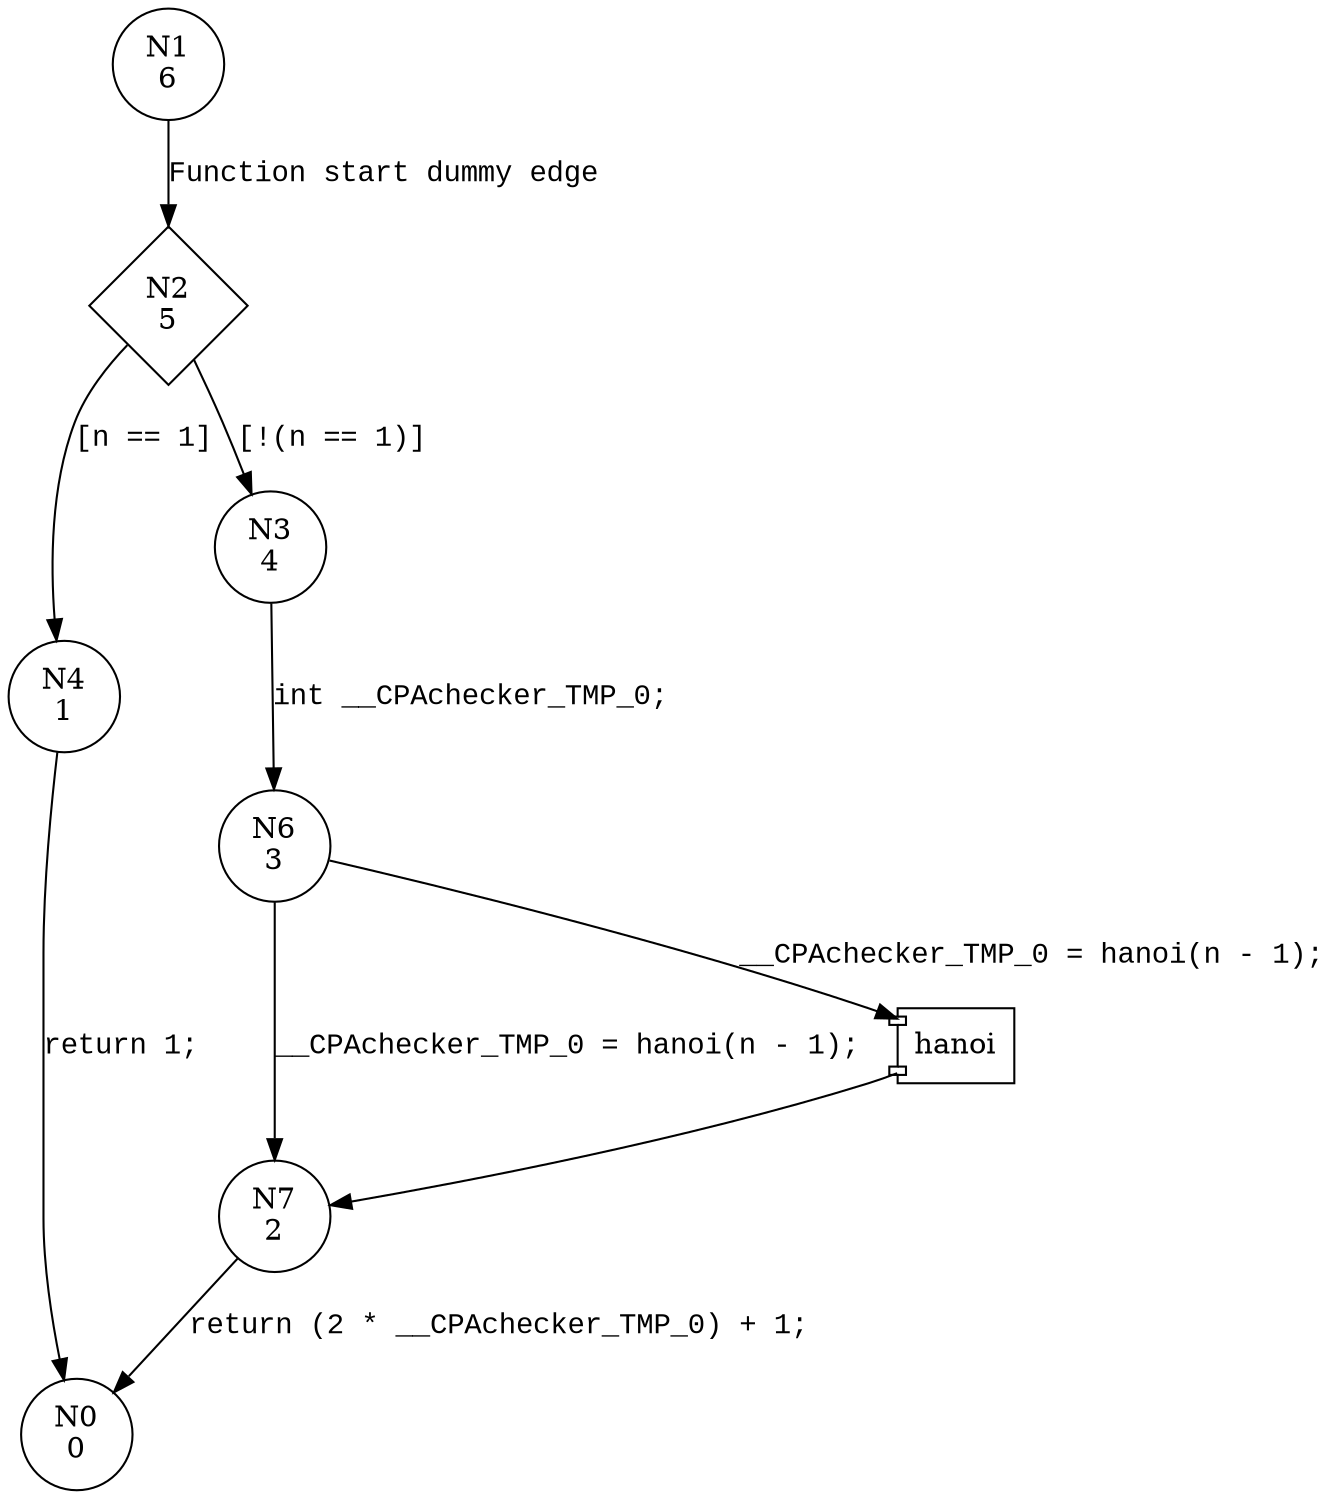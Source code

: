 digraph hanoi {
1 [shape="circle" label="N1\n6"]
2 [shape="diamond" label="N2\n5"]
4 [shape="circle" label="N4\n1"]
3 [shape="circle" label="N3\n4"]
6 [shape="circle" label="N6\n3"]
7 [shape="circle" label="N7\n2"]
0 [shape="circle" label="N0\n0"]
1 -> 2 [label="Function start dummy edge" fontname="Courier New"]
2 -> 4 [label="[n == 1]" fontname="Courier New"]
2 -> 3 [label="[!(n == 1)]" fontname="Courier New"]
100001 [shape="component" label="hanoi"]
6 -> 100001 [label="__CPAchecker_TMP_0 = hanoi(n - 1);" fontname="Courier New"]
100001 -> 7 [label="" fontname="Courier New"]
6 -> 7 [label="__CPAchecker_TMP_0 = hanoi(n - 1);" fontname="Courier New"]
7 -> 0 [label="return (2 * __CPAchecker_TMP_0) + 1;" fontname="Courier New"]
3 -> 6 [label="int __CPAchecker_TMP_0;" fontname="Courier New"]
4 -> 0 [label="return 1;" fontname="Courier New"]
}